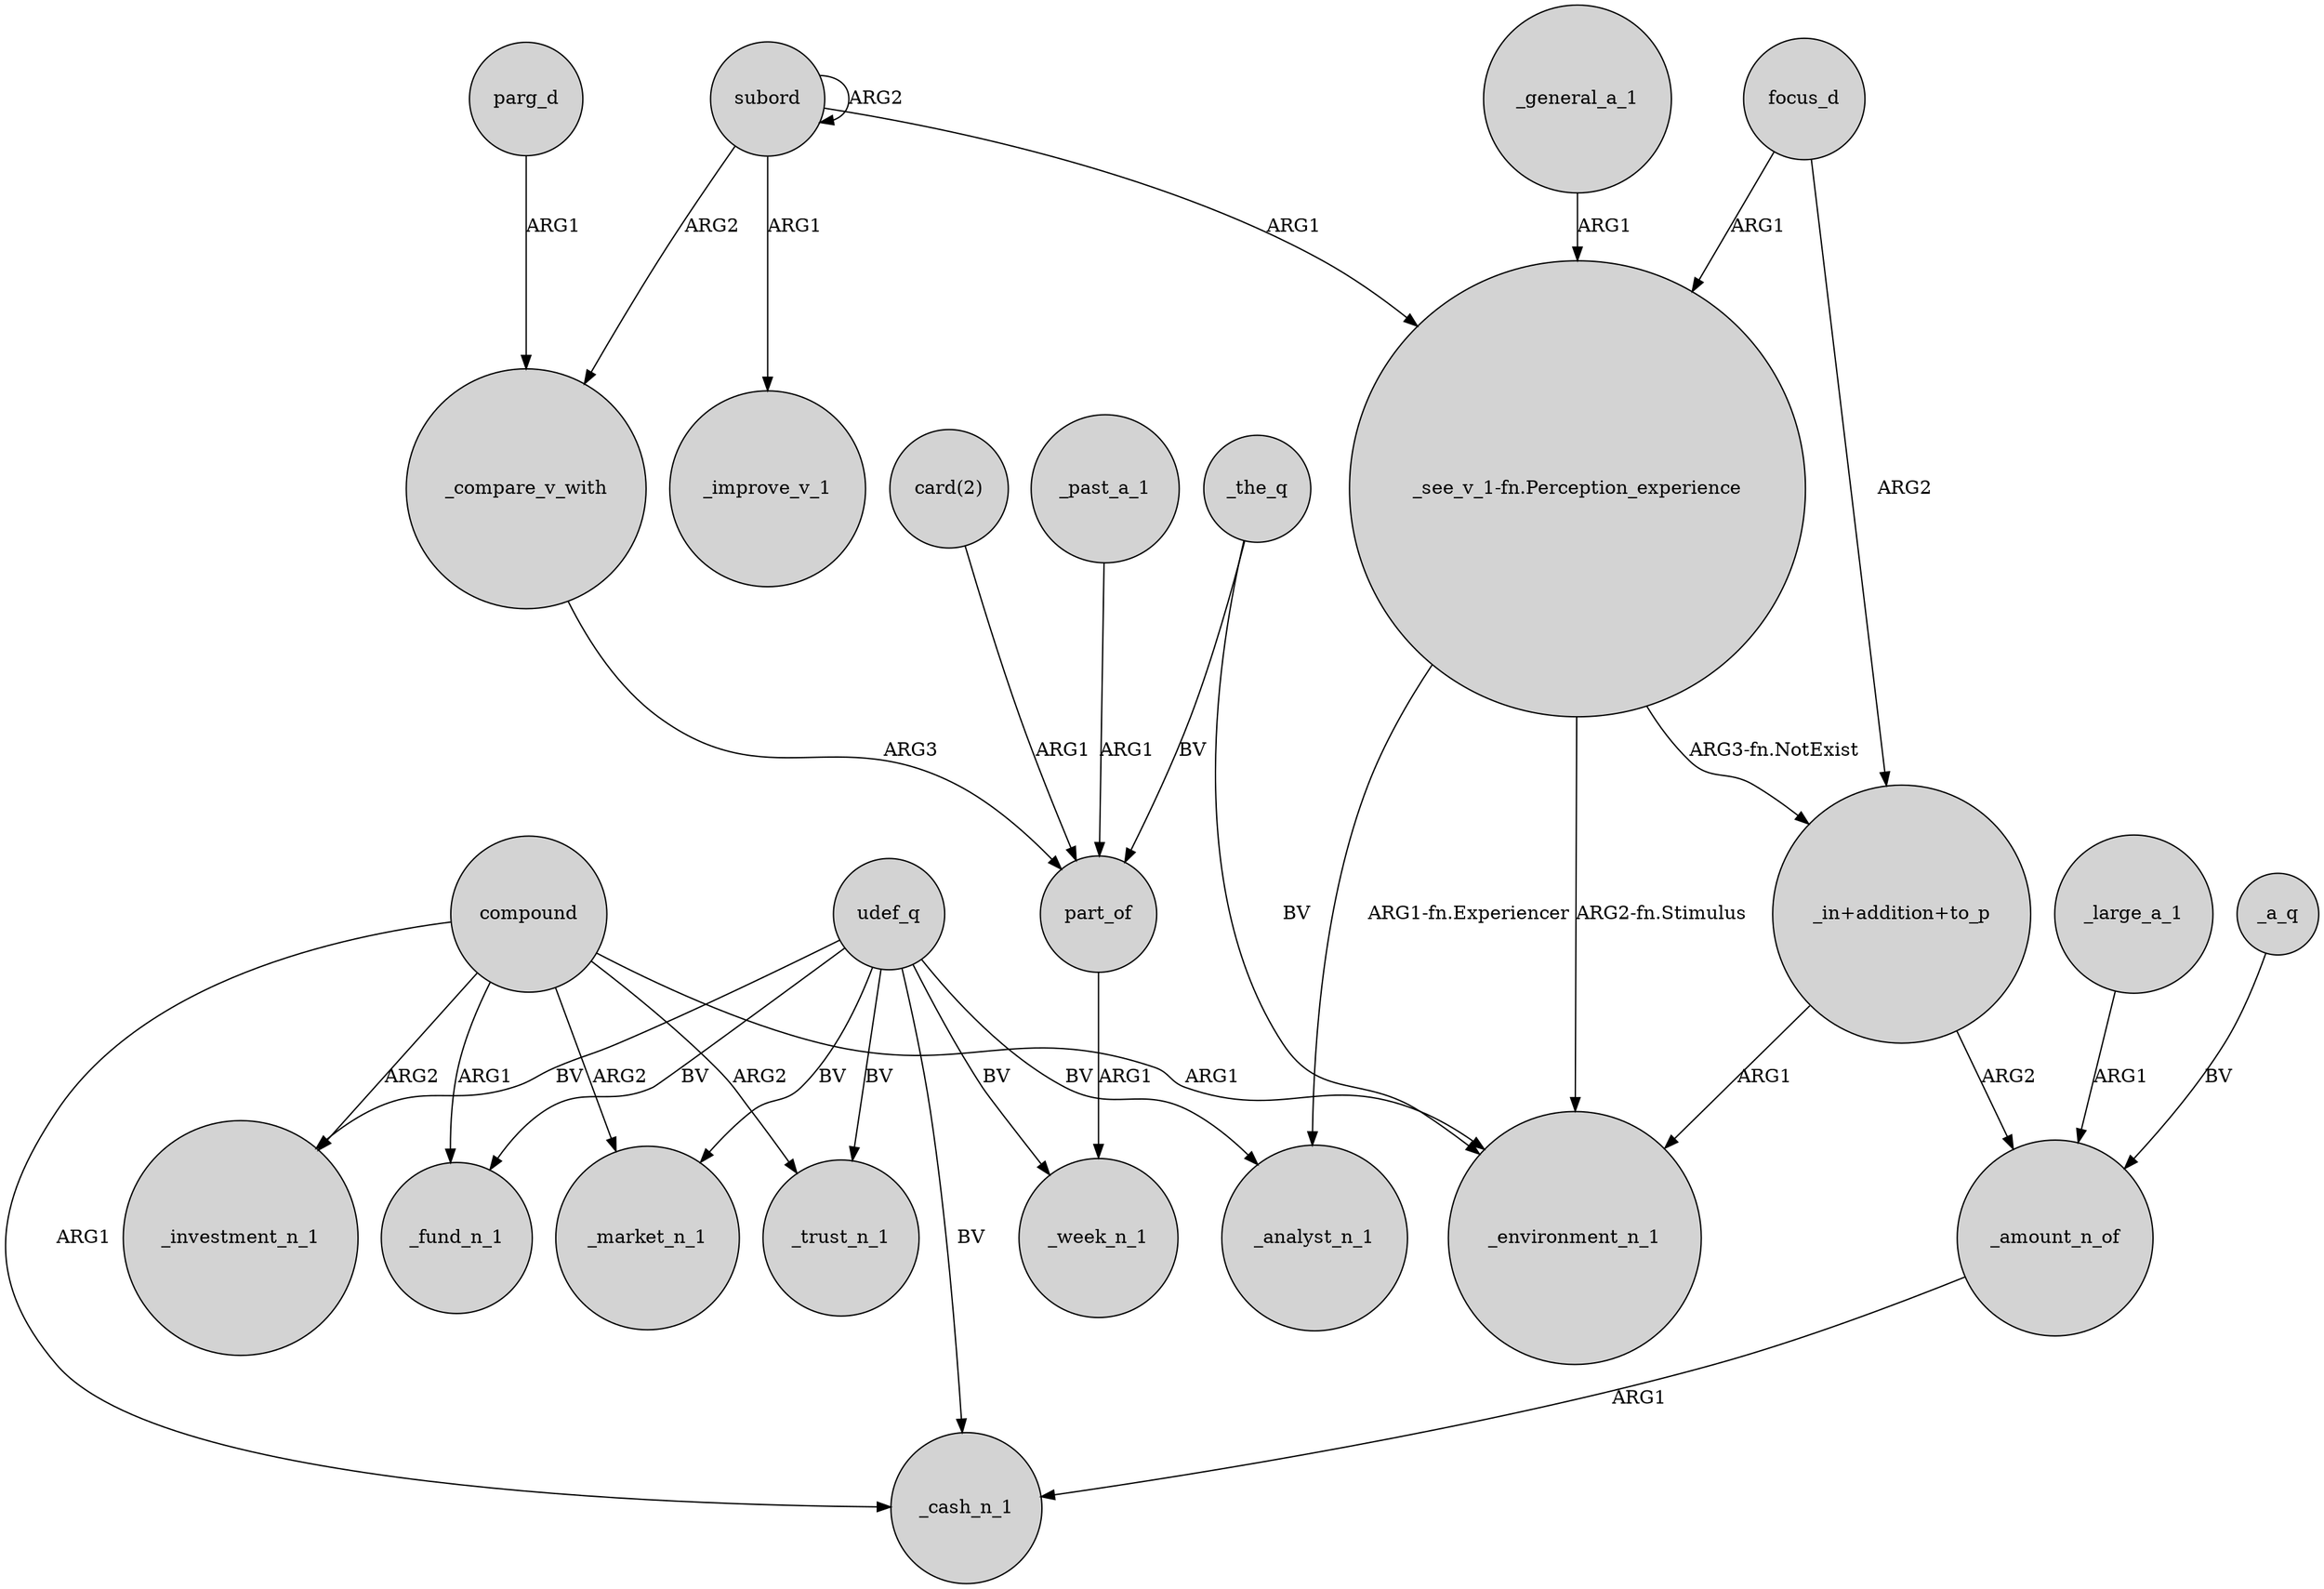 digraph {
	node [shape=circle style=filled]
	compound -> _market_n_1 [label=ARG2]
	_the_q -> _environment_n_1 [label=BV]
	part_of -> _week_n_1 [label=ARG1]
	udef_q -> _cash_n_1 [label=BV]
	focus_d -> "_see_v_1-fn.Perception_experience" [label=ARG1]
	_past_a_1 -> part_of [label=ARG1]
	compound -> _investment_n_1 [label=ARG2]
	parg_d -> _compare_v_with [label=ARG1]
	"card(2)" -> part_of [label=ARG1]
	udef_q -> _market_n_1 [label=BV]
	compound -> _environment_n_1 [label=ARG1]
	compound -> _cash_n_1 [label=ARG1]
	_general_a_1 -> "_see_v_1-fn.Perception_experience" [label=ARG1]
	subord -> "_see_v_1-fn.Perception_experience" [label=ARG1]
	subord -> subord [label=ARG2]
	"_see_v_1-fn.Perception_experience" -> _analyst_n_1 [label="ARG1-fn.Experiencer"]
	compound -> _trust_n_1 [label=ARG2]
	"_in+addition+to_p" -> _environment_n_1 [label=ARG1]
	udef_q -> _trust_n_1 [label=BV]
	udef_q -> _week_n_1 [label=BV]
	_compare_v_with -> part_of [label=ARG3]
	subord -> _improve_v_1 [label=ARG1]
	"_in+addition+to_p" -> _amount_n_of [label=ARG2]
	_the_q -> part_of [label=BV]
	udef_q -> _fund_n_1 [label=BV]
	_amount_n_of -> _cash_n_1 [label=ARG1]
	"_see_v_1-fn.Perception_experience" -> "_in+addition+to_p" [label="ARG3-fn.NotExist"]
	focus_d -> "_in+addition+to_p" [label=ARG2]
	_large_a_1 -> _amount_n_of [label=ARG1]
	subord -> _compare_v_with [label=ARG2]
	udef_q -> _investment_n_1 [label=BV]
	"_see_v_1-fn.Perception_experience" -> _environment_n_1 [label="ARG2-fn.Stimulus"]
	udef_q -> _analyst_n_1 [label=BV]
	compound -> _fund_n_1 [label=ARG1]
	_a_q -> _amount_n_of [label=BV]
}

